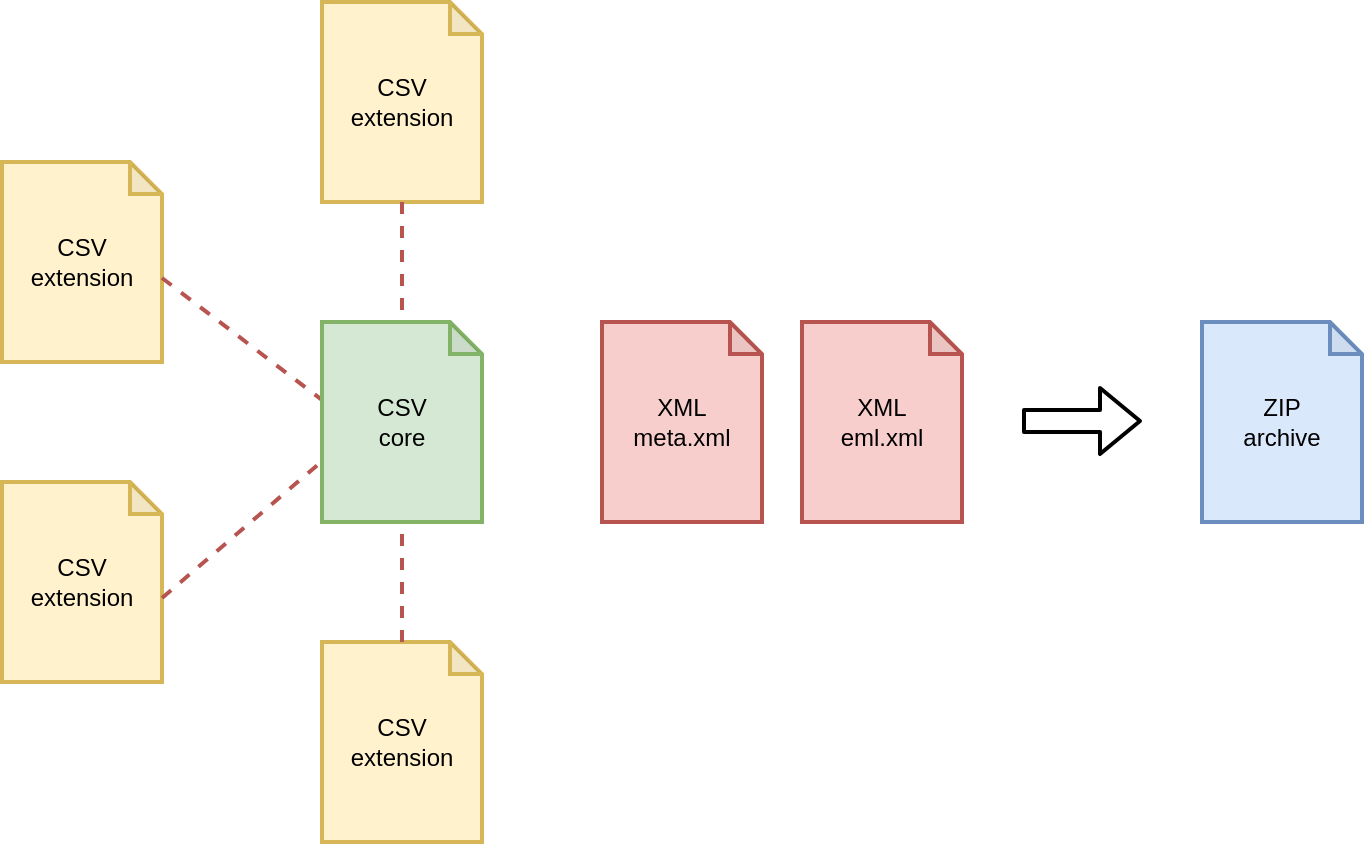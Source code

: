 <mxfile version="12.7.9" type="device"><diagram id="FvxxHApzIy30gxkrDfXU" name="Page-1"><mxGraphModel dx="2066" dy="1171" grid="1" gridSize="10" guides="1" tooltips="1" connect="1" arrows="1" fold="1" page="1" pageScale="1" pageWidth="1654" pageHeight="2336" math="0" shadow="0"><root><mxCell id="0"/><mxCell id="1" parent="0"/><mxCell id="OlwlMxat9zAowdMOQuW_-2" value="CSV&lt;br&gt;extension" style="shape=note;whiteSpace=wrap;html=1;backgroundOutline=1;darkOpacity=0.05;size=16;fillColor=#fff2cc;strokeColor=#d6b656;strokeWidth=2;" vertex="1" parent="1"><mxGeometry x="600" y="480" width="80" height="100" as="geometry"/></mxCell><mxCell id="OlwlMxat9zAowdMOQuW_-3" value="CSV&lt;br&gt;extension" style="shape=note;whiteSpace=wrap;html=1;backgroundOutline=1;darkOpacity=0.05;size=16;fillColor=#fff2cc;strokeColor=#d6b656;strokeWidth=2;" vertex="1" parent="1"><mxGeometry x="440" y="240" width="80" height="100" as="geometry"/></mxCell><mxCell id="OlwlMxat9zAowdMOQuW_-4" value="CSV&lt;br&gt;extension" style="shape=note;whiteSpace=wrap;html=1;backgroundOutline=1;darkOpacity=0.05;size=16;fillColor=#fff2cc;strokeColor=#d6b656;strokeWidth=2;" vertex="1" parent="1"><mxGeometry x="600" y="160" width="80" height="100" as="geometry"/></mxCell><mxCell id="OlwlMxat9zAowdMOQuW_-5" value="CSV&lt;br&gt;extension" style="shape=note;whiteSpace=wrap;html=1;backgroundOutline=1;darkOpacity=0.05;size=16;fillColor=#fff2cc;strokeColor=#d6b656;strokeWidth=2;" vertex="1" parent="1"><mxGeometry x="440" y="400" width="80" height="100" as="geometry"/></mxCell><mxCell id="OlwlMxat9zAowdMOQuW_-6" value="" style="endArrow=none;dashed=1;html=1;fillColor=#f8cecc;strokeColor=#b85450;exitX=0;exitY=0;exitDx=80;exitDy=58;exitPerimeter=0;entryX=1;entryY=1;entryDx=0;entryDy=0;entryPerimeter=0;strokeWidth=2;" edge="1" parent="1" source="OlwlMxat9zAowdMOQuW_-3" target="OlwlMxat9zAowdMOQuW_-1"><mxGeometry width="50" height="50" relative="1" as="geometry"><mxPoint x="550" y="320" as="sourcePoint"/><mxPoint x="680" y="380" as="targetPoint"/></mxGeometry></mxCell><mxCell id="OlwlMxat9zAowdMOQuW_-7" value="" style="endArrow=none;dashed=1;html=1;fillColor=#f8cecc;strokeColor=#b85450;exitX=0;exitY=0;exitDx=80;exitDy=58;exitPerimeter=0;entryX=0;entryY=0;entryDx=72;entryDy=8;entryPerimeter=0;strokeWidth=2;" edge="1" parent="1" source="OlwlMxat9zAowdMOQuW_-5" target="OlwlMxat9zAowdMOQuW_-1"><mxGeometry width="50" height="50" relative="1" as="geometry"><mxPoint x="530" y="308" as="sourcePoint"/><mxPoint x="610" y="380" as="targetPoint"/></mxGeometry></mxCell><mxCell id="OlwlMxat9zAowdMOQuW_-8" value="" style="endArrow=none;dashed=1;html=1;fillColor=#f8cecc;strokeColor=#b85450;exitX=0.5;exitY=1;exitDx=0;exitDy=0;exitPerimeter=0;entryX=0.5;entryY=0;entryDx=0;entryDy=0;entryPerimeter=0;strokeWidth=2;" edge="1" parent="1" source="OlwlMxat9zAowdMOQuW_-4" target="OlwlMxat9zAowdMOQuW_-1"><mxGeometry width="50" height="50" relative="1" as="geometry"><mxPoint x="540" y="318" as="sourcePoint"/><mxPoint x="620" y="390" as="targetPoint"/></mxGeometry></mxCell><mxCell id="OlwlMxat9zAowdMOQuW_-9" value="" style="endArrow=none;dashed=1;html=1;fillColor=#f8cecc;strokeColor=#b85450;exitX=0.5;exitY=0;exitDx=0;exitDy=0;exitPerimeter=0;entryX=0.5;entryY=1;entryDx=0;entryDy=0;entryPerimeter=0;strokeWidth=2;" edge="1" parent="1" source="OlwlMxat9zAowdMOQuW_-2" target="OlwlMxat9zAowdMOQuW_-1"><mxGeometry width="50" height="50" relative="1" as="geometry"><mxPoint x="550" y="328" as="sourcePoint"/><mxPoint x="630" y="400" as="targetPoint"/></mxGeometry></mxCell><mxCell id="OlwlMxat9zAowdMOQuW_-1" value="CSV&lt;br&gt;core" style="shape=note;whiteSpace=wrap;html=1;backgroundOutline=1;darkOpacity=0.05;size=16;fillColor=#d5e8d4;strokeColor=#82b366;strokeWidth=2;" vertex="1" parent="1"><mxGeometry x="600" y="320" width="80" height="100" as="geometry"/></mxCell><mxCell id="OlwlMxat9zAowdMOQuW_-10" value="XML&lt;br&gt;meta.xml" style="shape=note;whiteSpace=wrap;html=1;backgroundOutline=1;darkOpacity=0.05;size=16;fillColor=#f8cecc;strokeColor=#b85450;strokeWidth=2;" vertex="1" parent="1"><mxGeometry x="740" y="320" width="80" height="100" as="geometry"/></mxCell><mxCell id="OlwlMxat9zAowdMOQuW_-11" value="XML&lt;br&gt;eml.xml" style="shape=note;whiteSpace=wrap;html=1;backgroundOutline=1;darkOpacity=0.05;size=16;fillColor=#f8cecc;strokeColor=#b85450;strokeWidth=2;" vertex="1" parent="1"><mxGeometry x="840" y="320" width="80" height="100" as="geometry"/></mxCell><mxCell id="OlwlMxat9zAowdMOQuW_-12" value="ZIP&lt;br&gt;archive" style="shape=note;whiteSpace=wrap;html=1;backgroundOutline=1;darkOpacity=0.05;size=16;fillColor=#dae8fc;strokeColor=#6c8ebf;strokeWidth=2;" vertex="1" parent="1"><mxGeometry x="1040" y="320" width="80" height="100" as="geometry"/></mxCell><mxCell id="OlwlMxat9zAowdMOQuW_-14" value="" style="shape=flexArrow;endArrow=classic;html=1;strokeWidth=2;" edge="1" parent="1"><mxGeometry width="50" height="50" relative="1" as="geometry"><mxPoint x="950" y="369.5" as="sourcePoint"/><mxPoint x="1010" y="369.5" as="targetPoint"/></mxGeometry></mxCell></root></mxGraphModel></diagram></mxfile>